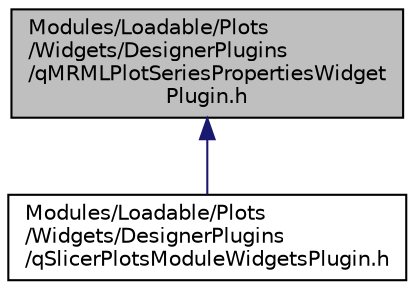 digraph "Modules/Loadable/Plots/Widgets/DesignerPlugins/qMRMLPlotSeriesPropertiesWidgetPlugin.h"
{
  bgcolor="transparent";
  edge [fontname="Helvetica",fontsize="10",labelfontname="Helvetica",labelfontsize="10"];
  node [fontname="Helvetica",fontsize="10",shape=record];
  Node5 [label="Modules/Loadable/Plots\l/Widgets/DesignerPlugins\l/qMRMLPlotSeriesPropertiesWidget\lPlugin.h",height=0.2,width=0.4,color="black", fillcolor="grey75", style="filled", fontcolor="black"];
  Node5 -> Node6 [dir="back",color="midnightblue",fontsize="10",style="solid",fontname="Helvetica"];
  Node6 [label="Modules/Loadable/Plots\l/Widgets/DesignerPlugins\l/qSlicerPlotsModuleWidgetsPlugin.h",height=0.2,width=0.4,color="black",URL="$qSlicerPlotsModuleWidgetsPlugin_8h.html"];
}
